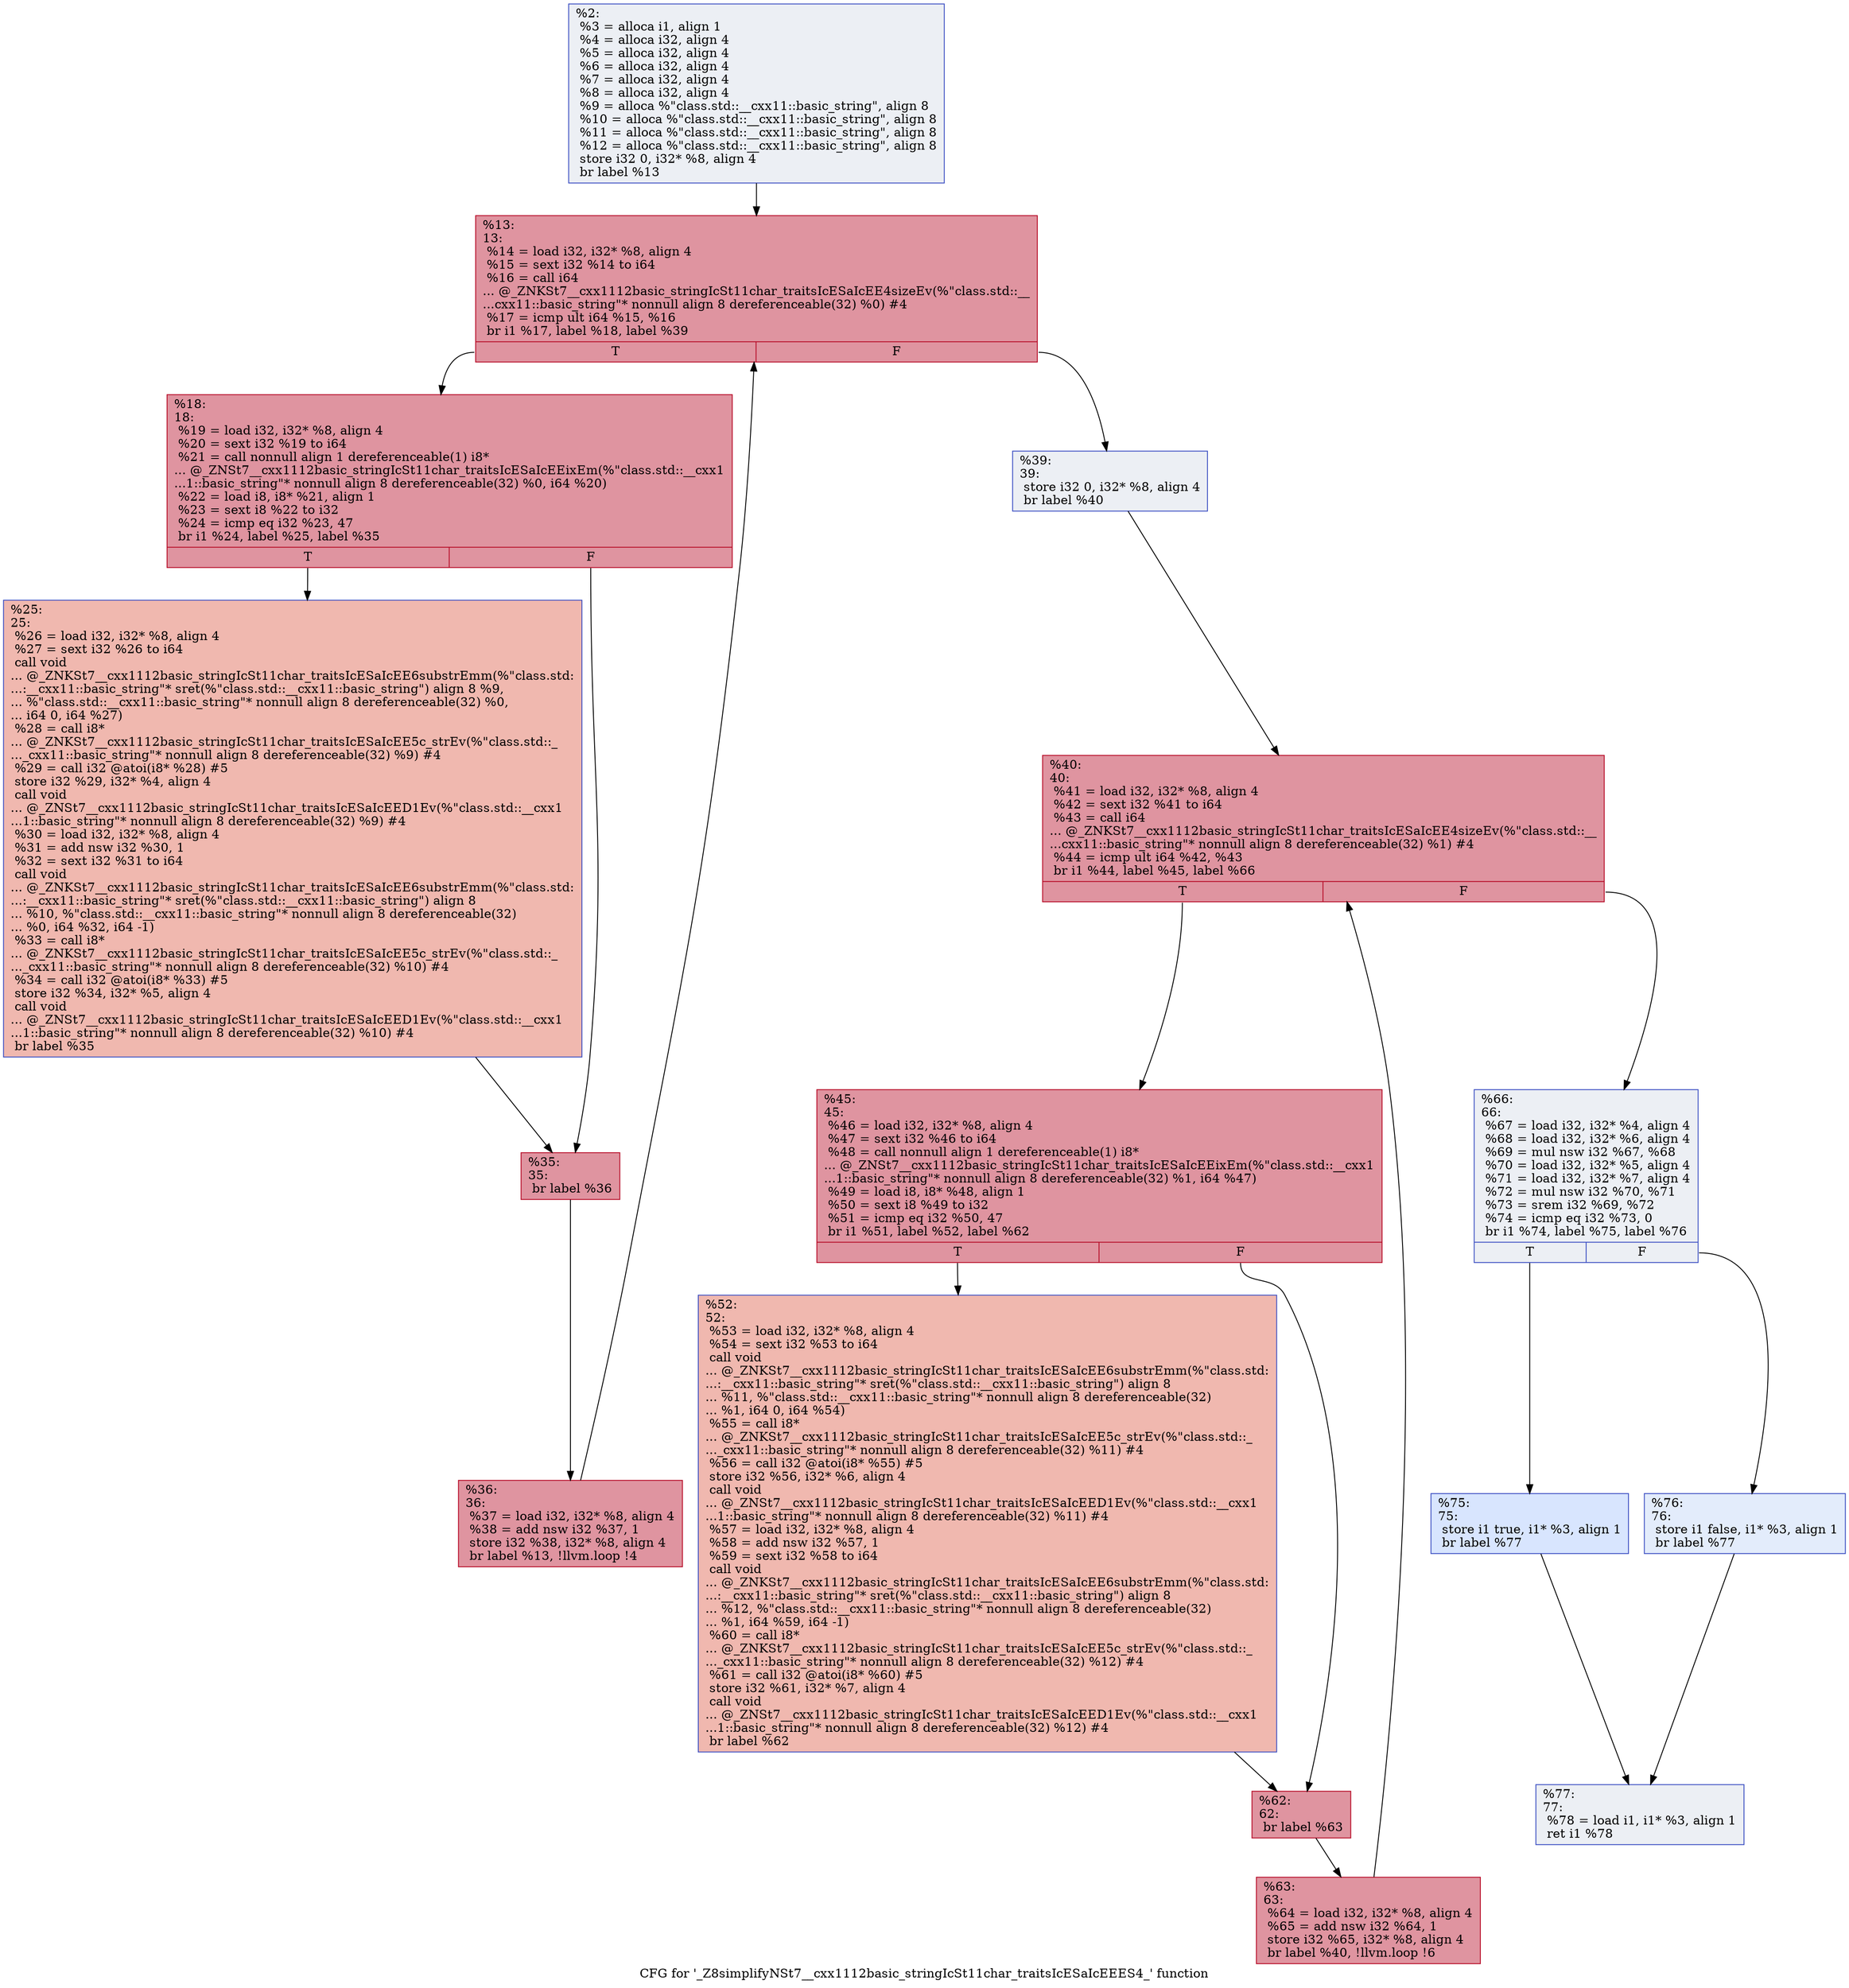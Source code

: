 digraph "CFG for '_Z8simplifyNSt7__cxx1112basic_stringIcSt11char_traitsIcESaIcEEES4_' function" {
	label="CFG for '_Z8simplifyNSt7__cxx1112basic_stringIcSt11char_traitsIcESaIcEEES4_' function";

	Node0x5636f0cea640 [shape=record,color="#3d50c3ff", style=filled, fillcolor="#d4dbe670",label="{%2:\l  %3 = alloca i1, align 1\l  %4 = alloca i32, align 4\l  %5 = alloca i32, align 4\l  %6 = alloca i32, align 4\l  %7 = alloca i32, align 4\l  %8 = alloca i32, align 4\l  %9 = alloca %\"class.std::__cxx11::basic_string\", align 8\l  %10 = alloca %\"class.std::__cxx11::basic_string\", align 8\l  %11 = alloca %\"class.std::__cxx11::basic_string\", align 8\l  %12 = alloca %\"class.std::__cxx11::basic_string\", align 8\l  store i32 0, i32* %8, align 4\l  br label %13\l}"];
	Node0x5636f0cea640 -> Node0x5636f0ceb480;
	Node0x5636f0ceb480 [shape=record,color="#b70d28ff", style=filled, fillcolor="#b70d2870",label="{%13:\l13:                                               \l  %14 = load i32, i32* %8, align 4\l  %15 = sext i32 %14 to i64\l  %16 = call i64\l... @_ZNKSt7__cxx1112basic_stringIcSt11char_traitsIcESaIcEE4sizeEv(%\"class.std::__\l...cxx11::basic_string\"* nonnull align 8 dereferenceable(32) %0) #4\l  %17 = icmp ult i64 %15, %16\l  br i1 %17, label %18, label %39\l|{<s0>T|<s1>F}}"];
	Node0x5636f0ceb480:s0 -> Node0x5636f0cebac0;
	Node0x5636f0ceb480:s1 -> Node0x5636f0cebdc0;
	Node0x5636f0cebac0 [shape=record,color="#b70d28ff", style=filled, fillcolor="#b70d2870",label="{%18:\l18:                                               \l  %19 = load i32, i32* %8, align 4\l  %20 = sext i32 %19 to i64\l  %21 = call nonnull align 1 dereferenceable(1) i8*\l... @_ZNSt7__cxx1112basic_stringIcSt11char_traitsIcESaIcEEixEm(%\"class.std::__cxx1\l...1::basic_string\"* nonnull align 8 dereferenceable(32) %0, i64 %20)\l  %22 = load i8, i8* %21, align 1\l  %23 = sext i8 %22 to i32\l  %24 = icmp eq i32 %23, 47\l  br i1 %24, label %25, label %35\l|{<s0>T|<s1>F}}"];
	Node0x5636f0cebac0:s0 -> Node0x5636f0cebfe0;
	Node0x5636f0cebac0:s1 -> Node0x5636f0cec4c0;
	Node0x5636f0cebfe0 [shape=record,color="#3d50c3ff", style=filled, fillcolor="#dc5d4a70",label="{%25:\l25:                                               \l  %26 = load i32, i32* %8, align 4\l  %27 = sext i32 %26 to i64\l  call void\l... @_ZNKSt7__cxx1112basic_stringIcSt11char_traitsIcESaIcEE6substrEmm(%\"class.std:\l...:__cxx11::basic_string\"* sret(%\"class.std::__cxx11::basic_string\") align 8 %9,\l... %\"class.std::__cxx11::basic_string\"* nonnull align 8 dereferenceable(32) %0,\l... i64 0, i64 %27)\l  %28 = call i8*\l... @_ZNKSt7__cxx1112basic_stringIcSt11char_traitsIcESaIcEE5c_strEv(%\"class.std::_\l..._cxx11::basic_string\"* nonnull align 8 dereferenceable(32) %9) #4\l  %29 = call i32 @atoi(i8* %28) #5\l  store i32 %29, i32* %4, align 4\l  call void\l... @_ZNSt7__cxx1112basic_stringIcSt11char_traitsIcESaIcEED1Ev(%\"class.std::__cxx1\l...1::basic_string\"* nonnull align 8 dereferenceable(32) %9) #4\l  %30 = load i32, i32* %8, align 4\l  %31 = add nsw i32 %30, 1\l  %32 = sext i32 %31 to i64\l  call void\l... @_ZNKSt7__cxx1112basic_stringIcSt11char_traitsIcESaIcEE6substrEmm(%\"class.std:\l...:__cxx11::basic_string\"* sret(%\"class.std::__cxx11::basic_string\") align 8\l... %10, %\"class.std::__cxx11::basic_string\"* nonnull align 8 dereferenceable(32)\l... %0, i64 %32, i64 -1)\l  %33 = call i8*\l... @_ZNKSt7__cxx1112basic_stringIcSt11char_traitsIcESaIcEE5c_strEv(%\"class.std::_\l..._cxx11::basic_string\"* nonnull align 8 dereferenceable(32) %10) #4\l  %34 = call i32 @atoi(i8* %33) #5\l  store i32 %34, i32* %5, align 4\l  call void\l... @_ZNSt7__cxx1112basic_stringIcSt11char_traitsIcESaIcEED1Ev(%\"class.std::__cxx1\l...1::basic_string\"* nonnull align 8 dereferenceable(32) %10) #4\l  br label %35\l}"];
	Node0x5636f0cebfe0 -> Node0x5636f0cec4c0;
	Node0x5636f0cec4c0 [shape=record,color="#b70d28ff", style=filled, fillcolor="#b70d2870",label="{%35:\l35:                                               \l  br label %36\l}"];
	Node0x5636f0cec4c0 -> Node0x5636f0ced9a0;
	Node0x5636f0ced9a0 [shape=record,color="#b70d28ff", style=filled, fillcolor="#b70d2870",label="{%36:\l36:                                               \l  %37 = load i32, i32* %8, align 4\l  %38 = add nsw i32 %37, 1\l  store i32 %38, i32* %8, align 4\l  br label %13, !llvm.loop !4\l}"];
	Node0x5636f0ced9a0 -> Node0x5636f0ceb480;
	Node0x5636f0cebdc0 [shape=record,color="#3d50c3ff", style=filled, fillcolor="#d4dbe670",label="{%39:\l39:                                               \l  store i32 0, i32* %8, align 4\l  br label %40\l}"];
	Node0x5636f0cebdc0 -> Node0x5636f0cee900;
	Node0x5636f0cee900 [shape=record,color="#b70d28ff", style=filled, fillcolor="#b70d2870",label="{%40:\l40:                                               \l  %41 = load i32, i32* %8, align 4\l  %42 = sext i32 %41 to i64\l  %43 = call i64\l... @_ZNKSt7__cxx1112basic_stringIcSt11char_traitsIcESaIcEE4sizeEv(%\"class.std::__\l...cxx11::basic_string\"* nonnull align 8 dereferenceable(32) %1) #4\l  %44 = icmp ult i64 %42, %43\l  br i1 %44, label %45, label %66\l|{<s0>T|<s1>F}}"];
	Node0x5636f0cee900:s0 -> Node0x5636f0ceeaa0;
	Node0x5636f0cee900:s1 -> Node0x5636f0ceecb0;
	Node0x5636f0ceeaa0 [shape=record,color="#b70d28ff", style=filled, fillcolor="#b70d2870",label="{%45:\l45:                                               \l  %46 = load i32, i32* %8, align 4\l  %47 = sext i32 %46 to i64\l  %48 = call nonnull align 1 dereferenceable(1) i8*\l... @_ZNSt7__cxx1112basic_stringIcSt11char_traitsIcESaIcEEixEm(%\"class.std::__cxx1\l...1::basic_string\"* nonnull align 8 dereferenceable(32) %1, i64 %47)\l  %49 = load i8, i8* %48, align 1\l  %50 = sext i8 %49 to i32\l  %51 = icmp eq i32 %50, 47\l  br i1 %51, label %52, label %62\l|{<s0>T|<s1>F}}"];
	Node0x5636f0ceeaa0:s0 -> Node0x5636f0ceeed0;
	Node0x5636f0ceeaa0:s1 -> Node0x5636f0cef1c0;
	Node0x5636f0ceeed0 [shape=record,color="#3d50c3ff", style=filled, fillcolor="#dc5d4a70",label="{%52:\l52:                                               \l  %53 = load i32, i32* %8, align 4\l  %54 = sext i32 %53 to i64\l  call void\l... @_ZNKSt7__cxx1112basic_stringIcSt11char_traitsIcESaIcEE6substrEmm(%\"class.std:\l...:__cxx11::basic_string\"* sret(%\"class.std::__cxx11::basic_string\") align 8\l... %11, %\"class.std::__cxx11::basic_string\"* nonnull align 8 dereferenceable(32)\l... %1, i64 0, i64 %54)\l  %55 = call i8*\l... @_ZNKSt7__cxx1112basic_stringIcSt11char_traitsIcESaIcEE5c_strEv(%\"class.std::_\l..._cxx11::basic_string\"* nonnull align 8 dereferenceable(32) %11) #4\l  %56 = call i32 @atoi(i8* %55) #5\l  store i32 %56, i32* %6, align 4\l  call void\l... @_ZNSt7__cxx1112basic_stringIcSt11char_traitsIcESaIcEED1Ev(%\"class.std::__cxx1\l...1::basic_string\"* nonnull align 8 dereferenceable(32) %11) #4\l  %57 = load i32, i32* %8, align 4\l  %58 = add nsw i32 %57, 1\l  %59 = sext i32 %58 to i64\l  call void\l... @_ZNKSt7__cxx1112basic_stringIcSt11char_traitsIcESaIcEE6substrEmm(%\"class.std:\l...:__cxx11::basic_string\"* sret(%\"class.std::__cxx11::basic_string\") align 8\l... %12, %\"class.std::__cxx11::basic_string\"* nonnull align 8 dereferenceable(32)\l... %1, i64 %59, i64 -1)\l  %60 = call i8*\l... @_ZNKSt7__cxx1112basic_stringIcSt11char_traitsIcESaIcEE5c_strEv(%\"class.std::_\l..._cxx11::basic_string\"* nonnull align 8 dereferenceable(32) %12) #4\l  %61 = call i32 @atoi(i8* %60) #5\l  store i32 %61, i32* %7, align 4\l  call void\l... @_ZNSt7__cxx1112basic_stringIcSt11char_traitsIcESaIcEED1Ev(%\"class.std::__cxx1\l...1::basic_string\"* nonnull align 8 dereferenceable(32) %12) #4\l  br label %62\l}"];
	Node0x5636f0ceeed0 -> Node0x5636f0cef1c0;
	Node0x5636f0cef1c0 [shape=record,color="#b70d28ff", style=filled, fillcolor="#b70d2870",label="{%62:\l62:                                               \l  br label %63\l}"];
	Node0x5636f0cef1c0 -> Node0x5636f0cefe40;
	Node0x5636f0cefe40 [shape=record,color="#b70d28ff", style=filled, fillcolor="#b70d2870",label="{%63:\l63:                                               \l  %64 = load i32, i32* %8, align 4\l  %65 = add nsw i32 %64, 1\l  store i32 %65, i32* %8, align 4\l  br label %40, !llvm.loop !6\l}"];
	Node0x5636f0cefe40 -> Node0x5636f0cee900;
	Node0x5636f0ceecb0 [shape=record,color="#3d50c3ff", style=filled, fillcolor="#d4dbe670",label="{%66:\l66:                                               \l  %67 = load i32, i32* %4, align 4\l  %68 = load i32, i32* %6, align 4\l  %69 = mul nsw i32 %67, %68\l  %70 = load i32, i32* %5, align 4\l  %71 = load i32, i32* %7, align 4\l  %72 = mul nsw i32 %70, %71\l  %73 = srem i32 %69, %72\l  %74 = icmp eq i32 %73, 0\l  br i1 %74, label %75, label %76\l|{<s0>T|<s1>F}}"];
	Node0x5636f0ceecb0:s0 -> Node0x5636f0cf0b10;
	Node0x5636f0ceecb0:s1 -> Node0x5636f0cf0b60;
	Node0x5636f0cf0b10 [shape=record,color="#3d50c3ff", style=filled, fillcolor="#a7c5fe70",label="{%75:\l75:                                               \l  store i1 true, i1* %3, align 1\l  br label %77\l}"];
	Node0x5636f0cf0b10 -> Node0x5636f0cf0d30;
	Node0x5636f0cf0b60 [shape=record,color="#3d50c3ff", style=filled, fillcolor="#bfd3f670",label="{%76:\l76:                                               \l  store i1 false, i1* %3, align 1\l  br label %77\l}"];
	Node0x5636f0cf0b60 -> Node0x5636f0cf0d30;
	Node0x5636f0cf0d30 [shape=record,color="#3d50c3ff", style=filled, fillcolor="#d4dbe670",label="{%77:\l77:                                               \l  %78 = load i1, i1* %3, align 1\l  ret i1 %78\l}"];
}
